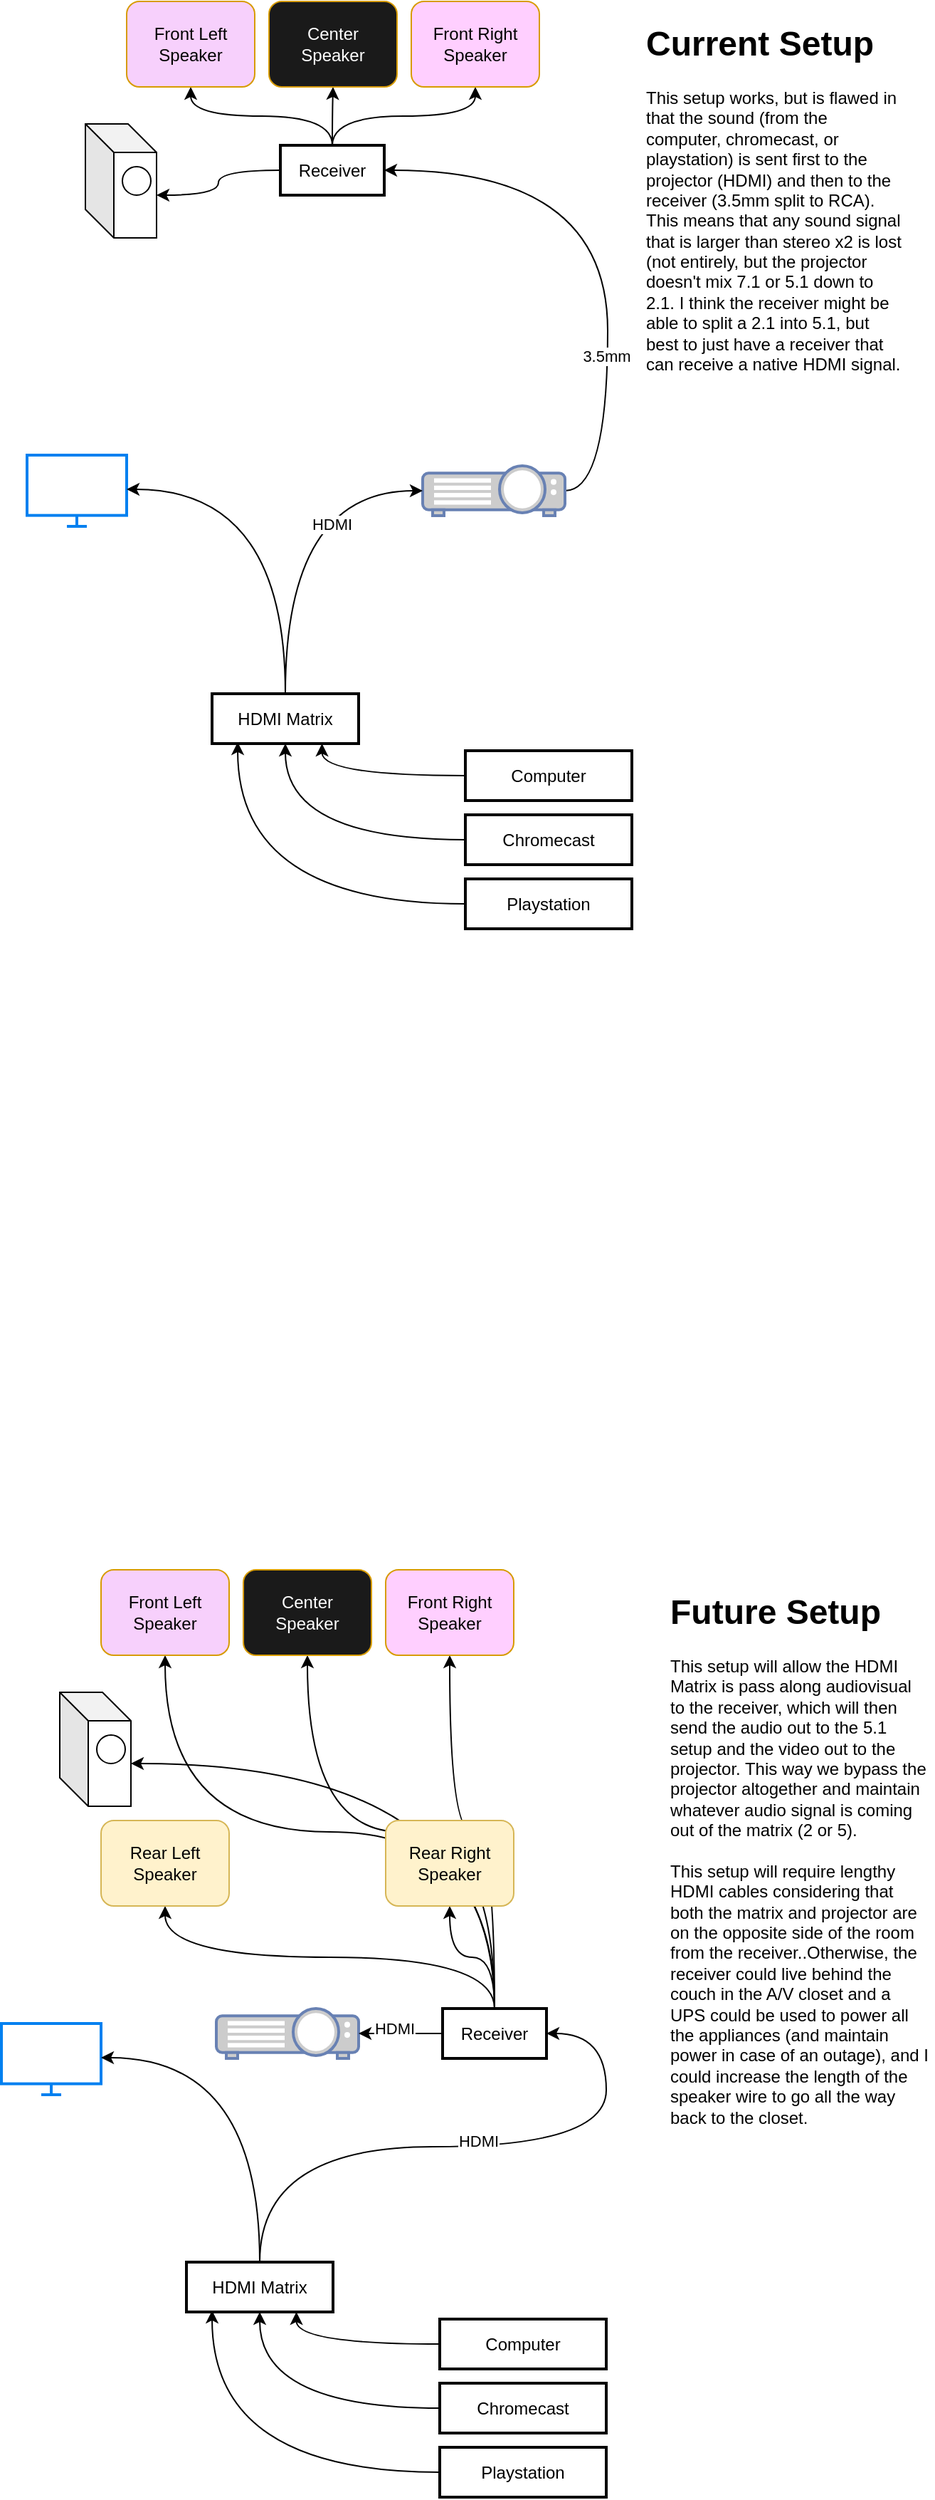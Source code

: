 <mxfile version="22.1.4" type="github">
  <diagram name="Page-1" id="O4MCNGeHvffAUl4Sw91W">
    <mxGraphModel dx="830" dy="1658" grid="1" gridSize="10" guides="1" tooltips="1" connect="1" arrows="1" fold="1" page="1" pageScale="1" pageWidth="850" pageHeight="1100" math="0" shadow="0">
      <root>
        <mxCell id="0" />
        <mxCell id="1" parent="0" />
        <mxCell id="ZQ4kMWdcflTAXWc-kiNd-177" style="edgeStyle=orthogonalEdgeStyle;curved=1;rounded=0;orthogonalLoop=1;jettySize=auto;html=1;exitX=0.5;exitY=0;exitDx=0;exitDy=0;entryX=0;entryY=0;entryDx=50;entryDy=50;entryPerimeter=0;" edge="1" parent="1" source="ZQ4kMWdcflTAXWc-kiNd-136" target="ZQ4kMWdcflTAXWc-kiNd-145">
          <mxGeometry relative="1" as="geometry" />
        </mxCell>
        <mxCell id="2" value="HDMI Matrix " style="whiteSpace=wrap;strokeWidth=2;" parent="1" vertex="1">
          <mxGeometry x="263" y="-390" width="103" height="35" as="geometry" />
        </mxCell>
        <mxCell id="ZQ4kMWdcflTAXWc-kiNd-30" style="edgeStyle=orthogonalEdgeStyle;curved=1;rounded=0;orthogonalLoop=1;jettySize=auto;html=1;entryX=0.5;entryY=1;entryDx=0;entryDy=0;exitX=0.5;exitY=0;exitDx=0;exitDy=0;endArrow=classic;endFill=1;" edge="1" parent="1" source="4" target="ZQ4kMWdcflTAXWc-kiNd-20">
          <mxGeometry relative="1" as="geometry" />
        </mxCell>
        <mxCell id="ZQ4kMWdcflTAXWc-kiNd-31" style="edgeStyle=orthogonalEdgeStyle;curved=1;rounded=0;orthogonalLoop=1;jettySize=auto;html=1;entryX=0.5;entryY=1;entryDx=0;entryDy=0;exitX=0.5;exitY=0;exitDx=0;exitDy=0;endArrow=classic;endFill=1;" edge="1" parent="1" source="4" target="ZQ4kMWdcflTAXWc-kiNd-21">
          <mxGeometry relative="1" as="geometry" />
        </mxCell>
        <mxCell id="ZQ4kMWdcflTAXWc-kiNd-32" style="edgeStyle=orthogonalEdgeStyle;curved=1;rounded=0;orthogonalLoop=1;jettySize=auto;html=1;entryX=0.5;entryY=1;entryDx=0;entryDy=0;endArrow=classic;endFill=1;" edge="1" parent="1" source="4" target="ZQ4kMWdcflTAXWc-kiNd-19">
          <mxGeometry relative="1" as="geometry" />
        </mxCell>
        <mxCell id="4" value="Receiver" style="whiteSpace=wrap;strokeWidth=2;" parent="1" vertex="1">
          <mxGeometry x="311" y="-775" width="73" height="35" as="geometry" />
        </mxCell>
        <mxCell id="ZQ4kMWdcflTAXWc-kiNd-42" style="edgeStyle=orthogonalEdgeStyle;curved=1;rounded=0;orthogonalLoop=1;jettySize=auto;html=1;entryX=0.75;entryY=1;entryDx=0;entryDy=0;endArrow=classic;endFill=1;endSize=6;" edge="1" parent="1" source="5" target="2">
          <mxGeometry relative="1" as="geometry" />
        </mxCell>
        <mxCell id="5" value="Computer" style="whiteSpace=wrap;strokeWidth=2;" parent="1" vertex="1">
          <mxGeometry x="441" y="-350" width="117" height="35" as="geometry" />
        </mxCell>
        <mxCell id="ZQ4kMWdcflTAXWc-kiNd-34" style="edgeStyle=orthogonalEdgeStyle;curved=1;rounded=0;orthogonalLoop=1;jettySize=auto;html=1;entryX=1;entryY=0.5;entryDx=0;entryDy=0;exitX=1;exitY=0.5;exitDx=0;exitDy=0;exitPerimeter=0;endArrow=classic;endFill=1;" edge="1" parent="1" source="ZQ4kMWdcflTAXWc-kiNd-10" target="4">
          <mxGeometry relative="1" as="geometry">
            <Array as="points">
              <mxPoint x="541" y="-532" />
              <mxPoint x="541" y="-757" />
            </Array>
          </mxGeometry>
        </mxCell>
        <mxCell id="ZQ4kMWdcflTAXWc-kiNd-159" value="3.5mm" style="edgeLabel;html=1;align=center;verticalAlign=middle;resizable=0;points=[];" vertex="1" connectable="0" parent="ZQ4kMWdcflTAXWc-kiNd-34">
          <mxGeometry x="-0.395" y="1" relative="1" as="geometry">
            <mxPoint as="offset" />
          </mxGeometry>
        </mxCell>
        <mxCell id="ZQ4kMWdcflTAXWc-kiNd-10" value="" style="fontColor=#0066CC;verticalAlign=top;verticalLabelPosition=bottom;labelPosition=center;align=center;html=1;outlineConnect=0;fillColor=#CCCCCC;strokeColor=#6881B3;gradientColor=none;gradientDirection=north;strokeWidth=2;shape=mxgraph.networks.video_projector;" vertex="1" parent="1">
          <mxGeometry x="411" y="-550" width="100" height="35" as="geometry" />
        </mxCell>
        <mxCell id="ZQ4kMWdcflTAXWc-kiNd-12" value="" style="html=1;verticalLabelPosition=bottom;align=center;labelBackgroundColor=#ffffff;verticalAlign=top;strokeWidth=2;strokeColor=#0080F0;shadow=0;dashed=0;shape=mxgraph.ios7.icons.monitor;" vertex="1" parent="1">
          <mxGeometry x="133" y="-557.5" width="70" height="50" as="geometry" />
        </mxCell>
        <mxCell id="ZQ4kMWdcflTAXWc-kiNd-14" style="edgeStyle=orthogonalEdgeStyle;rounded=0;orthogonalLoop=1;jettySize=auto;html=1;entryX=1;entryY=0.48;entryDx=0;entryDy=0;entryPerimeter=0;curved=1;exitX=0.5;exitY=0;exitDx=0;exitDy=0;endArrow=classic;endFill=1;endSize=6;" edge="1" parent="1" source="2" target="ZQ4kMWdcflTAXWc-kiNd-12">
          <mxGeometry relative="1" as="geometry" />
        </mxCell>
        <mxCell id="ZQ4kMWdcflTAXWc-kiNd-16" style="edgeStyle=orthogonalEdgeStyle;curved=1;rounded=0;orthogonalLoop=1;jettySize=auto;html=1;exitX=0.5;exitY=0;exitDx=0;exitDy=0;entryX=0;entryY=0.5;entryDx=0;entryDy=0;entryPerimeter=0;endArrow=classic;endFill=1;endSize=6;" edge="1" parent="1" source="2" target="ZQ4kMWdcflTAXWc-kiNd-10">
          <mxGeometry relative="1" as="geometry" />
        </mxCell>
        <mxCell id="ZQ4kMWdcflTAXWc-kiNd-160" value="HDMI" style="edgeLabel;html=1;align=center;verticalAlign=middle;resizable=0;points=[];" vertex="1" connectable="0" parent="ZQ4kMWdcflTAXWc-kiNd-16">
          <mxGeometry x="0.466" y="-23" relative="1" as="geometry">
            <mxPoint as="offset" />
          </mxGeometry>
        </mxCell>
        <mxCell id="ZQ4kMWdcflTAXWc-kiNd-24" value="" style="group;fillColor=default;" vertex="1" connectable="0" parent="1">
          <mxGeometry x="174" y="-790" width="50" height="80" as="geometry" />
        </mxCell>
        <mxCell id="ZQ4kMWdcflTAXWc-kiNd-22" value="" style="shape=cube;whiteSpace=wrap;html=1;boundedLbl=1;backgroundOutline=1;darkOpacity=0.05;darkOpacity2=0.1;" vertex="1" parent="ZQ4kMWdcflTAXWc-kiNd-24">
          <mxGeometry width="50" height="80" as="geometry" />
        </mxCell>
        <mxCell id="ZQ4kMWdcflTAXWc-kiNd-23" value="" style="ellipse;whiteSpace=wrap;html=1;" vertex="1" parent="ZQ4kMWdcflTAXWc-kiNd-24">
          <mxGeometry x="26" y="30" width="20" height="20" as="geometry" />
        </mxCell>
        <mxCell id="ZQ4kMWdcflTAXWc-kiNd-21" value="Front Left Speaker" style="rounded=1;whiteSpace=wrap;html=1;fillColor=#f7d0fc;strokeColor=#D79B00;" vertex="1" parent="1">
          <mxGeometry x="203" y="-876" width="90" height="60" as="geometry" />
        </mxCell>
        <mxCell id="ZQ4kMWdcflTAXWc-kiNd-19" value="&lt;div&gt;&lt;font color=&quot;#ffffff&quot;&gt;Center&lt;/font&gt; &lt;br&gt;&lt;/div&gt;&lt;div&gt;&lt;font color=&quot;#ffffff&quot;&gt;Speaker&lt;/font&gt;&lt;/div&gt;" style="rounded=1;whiteSpace=wrap;html=1;fillColor=#1A1A1A;strokeColor=#D79B00;" vertex="1" parent="1">
          <mxGeometry x="303" y="-876" width="90" height="60" as="geometry" />
        </mxCell>
        <mxCell id="ZQ4kMWdcflTAXWc-kiNd-20" value="Front Right Speaker" style="rounded=1;whiteSpace=wrap;html=1;fillColor=#FFCFFF;strokeColor=#D79B00;" vertex="1" parent="1">
          <mxGeometry x="403" y="-876" width="90" height="60" as="geometry" />
        </mxCell>
        <mxCell id="ZQ4kMWdcflTAXWc-kiNd-33" style="edgeStyle=orthogonalEdgeStyle;curved=1;rounded=0;orthogonalLoop=1;jettySize=auto;html=1;entryX=0;entryY=0;entryDx=50;entryDy=50;entryPerimeter=0;endArrow=classic;endFill=1;" edge="1" parent="1" source="4" target="ZQ4kMWdcflTAXWc-kiNd-22">
          <mxGeometry relative="1" as="geometry" />
        </mxCell>
        <mxCell id="ZQ4kMWdcflTAXWc-kiNd-43" style="edgeStyle=orthogonalEdgeStyle;curved=1;rounded=0;orthogonalLoop=1;jettySize=auto;html=1;entryX=0.5;entryY=1;entryDx=0;entryDy=0;endArrow=classic;endFill=1;endSize=6;" edge="1" parent="1" source="ZQ4kMWdcflTAXWc-kiNd-35" target="2">
          <mxGeometry relative="1" as="geometry">
            <mxPoint x="361" y="-370.5" as="targetPoint" />
          </mxGeometry>
        </mxCell>
        <mxCell id="ZQ4kMWdcflTAXWc-kiNd-35" value="Chromecast" style="whiteSpace=wrap;strokeWidth=2;" vertex="1" parent="1">
          <mxGeometry x="441" y="-305" width="117" height="35" as="geometry" />
        </mxCell>
        <mxCell id="ZQ4kMWdcflTAXWc-kiNd-44" style="edgeStyle=orthogonalEdgeStyle;curved=1;rounded=0;orthogonalLoop=1;jettySize=auto;html=1;entryX=0.175;entryY=0.971;entryDx=0;entryDy=0;entryPerimeter=0;endArrow=classic;endFill=1;endSize=6;" edge="1" parent="1" source="ZQ4kMWdcflTAXWc-kiNd-37" target="2">
          <mxGeometry relative="1" as="geometry">
            <mxPoint x="371" y="-370" as="targetPoint" />
          </mxGeometry>
        </mxCell>
        <mxCell id="ZQ4kMWdcflTAXWc-kiNd-37" value="Playstation" style="whiteSpace=wrap;strokeWidth=2;" vertex="1" parent="1">
          <mxGeometry x="441" y="-260" width="117" height="35" as="geometry" />
        </mxCell>
        <mxCell id="ZQ4kMWdcflTAXWc-kiNd-47" value="&lt;h1&gt;Current Setup&lt;br&gt;&lt;/h1&gt;This setup works, but is flawed in that the sound (from the computer, chromecast, or playstation) is sent first to the projector (HDMI) and then to the receiver (3.5mm split to RCA). This means that any sound signal that is larger than stereo x2 is lost (not entirely, but the projector doesn&#39;t mix 7.1 or 5.1 down to 2.1. I think the receiver might be able to split a 2.1 into 5.1, but best to just have a receiver that can receive a native HDMI signal." style="text;html=1;strokeColor=none;fillColor=none;spacing=5;spacingTop=-20;whiteSpace=wrap;overflow=hidden;rounded=0;" vertex="1" parent="1">
          <mxGeometry x="563" y="-866" width="190" height="266" as="geometry" />
        </mxCell>
        <mxCell id="ZQ4kMWdcflTAXWc-kiNd-169" style="edgeStyle=orthogonalEdgeStyle;curved=1;rounded=0;orthogonalLoop=1;jettySize=auto;html=1;exitX=0.5;exitY=0;exitDx=0;exitDy=0;entryX=1;entryY=0.5;entryDx=0;entryDy=0;endArrow=classic;endFill=1;" edge="1" parent="1" source="ZQ4kMWdcflTAXWc-kiNd-130" target="ZQ4kMWdcflTAXWc-kiNd-136">
          <mxGeometry relative="1" as="geometry">
            <Array as="points">
              <mxPoint x="297" y="630" />
              <mxPoint x="540" y="630" />
              <mxPoint x="540" y="551" />
            </Array>
          </mxGeometry>
        </mxCell>
        <mxCell id="ZQ4kMWdcflTAXWc-kiNd-170" value="HDMI" style="edgeLabel;html=1;align=center;verticalAlign=middle;resizable=0;points=[];" vertex="1" connectable="0" parent="ZQ4kMWdcflTAXWc-kiNd-169">
          <mxGeometry x="0.05" y="4" relative="1" as="geometry">
            <mxPoint as="offset" />
          </mxGeometry>
        </mxCell>
        <mxCell id="ZQ4kMWdcflTAXWc-kiNd-130" value="HDMI Matrix " style="whiteSpace=wrap;strokeWidth=2;" vertex="1" parent="1">
          <mxGeometry x="245" y="711" width="103" height="35" as="geometry" />
        </mxCell>
        <mxCell id="ZQ4kMWdcflTAXWc-kiNd-172" style="edgeStyle=orthogonalEdgeStyle;curved=1;rounded=0;orthogonalLoop=1;jettySize=auto;html=1;exitX=0.5;exitY=0;exitDx=0;exitDy=0;entryX=0.5;entryY=1;entryDx=0;entryDy=0;" edge="1" parent="1" source="ZQ4kMWdcflTAXWc-kiNd-136" target="ZQ4kMWdcflTAXWc-kiNd-148">
          <mxGeometry relative="1" as="geometry" />
        </mxCell>
        <mxCell id="ZQ4kMWdcflTAXWc-kiNd-173" style="edgeStyle=orthogonalEdgeStyle;curved=1;rounded=0;orthogonalLoop=1;jettySize=auto;html=1;exitX=0.5;exitY=0;exitDx=0;exitDy=0;entryX=0.5;entryY=1;entryDx=0;entryDy=0;" edge="1" parent="1" source="ZQ4kMWdcflTAXWc-kiNd-136" target="ZQ4kMWdcflTAXWc-kiNd-149">
          <mxGeometry relative="1" as="geometry" />
        </mxCell>
        <mxCell id="ZQ4kMWdcflTAXWc-kiNd-174" style="edgeStyle=orthogonalEdgeStyle;curved=1;rounded=0;orthogonalLoop=1;jettySize=auto;html=1;exitX=0.5;exitY=0;exitDx=0;exitDy=0;entryX=0.5;entryY=1;entryDx=0;entryDy=0;" edge="1" parent="1" source="ZQ4kMWdcflTAXWc-kiNd-136" target="ZQ4kMWdcflTAXWc-kiNd-151">
          <mxGeometry relative="1" as="geometry" />
        </mxCell>
        <mxCell id="ZQ4kMWdcflTAXWc-kiNd-175" style="edgeStyle=orthogonalEdgeStyle;curved=1;rounded=0;orthogonalLoop=1;jettySize=auto;html=1;exitX=0.5;exitY=0;exitDx=0;exitDy=0;entryX=0.5;entryY=1;entryDx=0;entryDy=0;" edge="1" parent="1" source="ZQ4kMWdcflTAXWc-kiNd-136" target="ZQ4kMWdcflTAXWc-kiNd-150">
          <mxGeometry relative="1" as="geometry" />
        </mxCell>
        <mxCell id="ZQ4kMWdcflTAXWc-kiNd-176" style="edgeStyle=orthogonalEdgeStyle;curved=1;rounded=0;orthogonalLoop=1;jettySize=auto;html=1;exitX=0.5;exitY=0;exitDx=0;exitDy=0;entryX=0.5;entryY=1;entryDx=0;entryDy=0;" edge="1" parent="1" source="ZQ4kMWdcflTAXWc-kiNd-136" target="ZQ4kMWdcflTAXWc-kiNd-147">
          <mxGeometry relative="1" as="geometry" />
        </mxCell>
        <mxCell id="ZQ4kMWdcflTAXWc-kiNd-136" value="Receiver" style="whiteSpace=wrap;strokeWidth=2;" vertex="1" parent="1">
          <mxGeometry x="425" y="533" width="73" height="35" as="geometry" />
        </mxCell>
        <mxCell id="ZQ4kMWdcflTAXWc-kiNd-137" style="edgeStyle=orthogonalEdgeStyle;curved=1;rounded=0;orthogonalLoop=1;jettySize=auto;html=1;entryX=0.75;entryY=1;entryDx=0;entryDy=0;endArrow=classic;endFill=1;endSize=6;" edge="1" parent="1" source="ZQ4kMWdcflTAXWc-kiNd-138" target="ZQ4kMWdcflTAXWc-kiNd-130">
          <mxGeometry relative="1" as="geometry" />
        </mxCell>
        <mxCell id="ZQ4kMWdcflTAXWc-kiNd-138" value="Computer" style="whiteSpace=wrap;strokeWidth=2;" vertex="1" parent="1">
          <mxGeometry x="423" y="751" width="117" height="35" as="geometry" />
        </mxCell>
        <mxCell id="ZQ4kMWdcflTAXWc-kiNd-140" value="" style="fontColor=#0066CC;verticalAlign=top;verticalLabelPosition=bottom;labelPosition=center;align=center;html=1;outlineConnect=0;fillColor=#CCCCCC;strokeColor=#6881B3;gradientColor=none;gradientDirection=north;strokeWidth=2;shape=mxgraph.networks.video_projector;" vertex="1" parent="1">
          <mxGeometry x="266" y="533" width="100" height="35" as="geometry" />
        </mxCell>
        <mxCell id="ZQ4kMWdcflTAXWc-kiNd-141" value="" style="html=1;verticalLabelPosition=bottom;align=center;labelBackgroundColor=#ffffff;verticalAlign=top;strokeWidth=2;strokeColor=#0080F0;shadow=0;dashed=0;shape=mxgraph.ios7.icons.monitor;" vertex="1" parent="1">
          <mxGeometry x="115" y="543.5" width="70" height="50" as="geometry" />
        </mxCell>
        <mxCell id="ZQ4kMWdcflTAXWc-kiNd-142" style="edgeStyle=orthogonalEdgeStyle;rounded=0;orthogonalLoop=1;jettySize=auto;html=1;entryX=1;entryY=0.48;entryDx=0;entryDy=0;entryPerimeter=0;curved=1;exitX=0.5;exitY=0;exitDx=0;exitDy=0;endArrow=classic;endFill=1;endSize=6;" edge="1" parent="1" source="ZQ4kMWdcflTAXWc-kiNd-130" target="ZQ4kMWdcflTAXWc-kiNd-141">
          <mxGeometry relative="1" as="geometry" />
        </mxCell>
        <mxCell id="ZQ4kMWdcflTAXWc-kiNd-144" value="" style="group;fillColor=default;" vertex="1" connectable="0" parent="1">
          <mxGeometry x="156" y="311" width="50" height="80" as="geometry" />
        </mxCell>
        <mxCell id="ZQ4kMWdcflTAXWc-kiNd-145" value="" style="shape=cube;whiteSpace=wrap;html=1;boundedLbl=1;backgroundOutline=1;darkOpacity=0.05;darkOpacity2=0.1;" vertex="1" parent="ZQ4kMWdcflTAXWc-kiNd-144">
          <mxGeometry width="50" height="80" as="geometry" />
        </mxCell>
        <mxCell id="ZQ4kMWdcflTAXWc-kiNd-146" value="" style="ellipse;whiteSpace=wrap;html=1;" vertex="1" parent="ZQ4kMWdcflTAXWc-kiNd-144">
          <mxGeometry x="26" y="30" width="20" height="20" as="geometry" />
        </mxCell>
        <mxCell id="ZQ4kMWdcflTAXWc-kiNd-147" value="Front Left Speaker" style="rounded=1;whiteSpace=wrap;html=1;fillColor=#f7d0fc;strokeColor=#D79B00;" vertex="1" parent="1">
          <mxGeometry x="185" y="225" width="90" height="60" as="geometry" />
        </mxCell>
        <mxCell id="ZQ4kMWdcflTAXWc-kiNd-148" value="Rear Right Speaker" style="rounded=1;whiteSpace=wrap;html=1;fillColor=#fff2cc;strokeColor=#d6b656;" vertex="1" parent="1">
          <mxGeometry x="385" y="401" width="90" height="60" as="geometry" />
        </mxCell>
        <mxCell id="ZQ4kMWdcflTAXWc-kiNd-149" value="Rear Left Speaker" style="rounded=1;whiteSpace=wrap;html=1;fillColor=#fff2cc;strokeColor=#d6b656;" vertex="1" parent="1">
          <mxGeometry x="185" y="401" width="90" height="60" as="geometry" />
        </mxCell>
        <mxCell id="ZQ4kMWdcflTAXWc-kiNd-150" value="&lt;div&gt;&lt;font color=&quot;#ffffff&quot;&gt;Center&lt;/font&gt; &lt;br&gt;&lt;/div&gt;&lt;div&gt;&lt;font color=&quot;#ffffff&quot;&gt;Speaker&lt;/font&gt;&lt;/div&gt;" style="rounded=1;whiteSpace=wrap;html=1;fillColor=#1A1A1A;strokeColor=#D79B00;" vertex="1" parent="1">
          <mxGeometry x="285" y="225" width="90" height="60" as="geometry" />
        </mxCell>
        <mxCell id="ZQ4kMWdcflTAXWc-kiNd-151" value="Front Right Speaker" style="rounded=1;whiteSpace=wrap;html=1;fillColor=#FFCFFF;strokeColor=#D79B00;" vertex="1" parent="1">
          <mxGeometry x="385" y="225" width="90" height="60" as="geometry" />
        </mxCell>
        <mxCell id="ZQ4kMWdcflTAXWc-kiNd-153" style="edgeStyle=orthogonalEdgeStyle;curved=1;rounded=0;orthogonalLoop=1;jettySize=auto;html=1;entryX=0.5;entryY=1;entryDx=0;entryDy=0;endArrow=classic;endFill=1;endSize=6;" edge="1" parent="1" source="ZQ4kMWdcflTAXWc-kiNd-154" target="ZQ4kMWdcflTAXWc-kiNd-130">
          <mxGeometry relative="1" as="geometry">
            <mxPoint x="343" y="730.5" as="targetPoint" />
          </mxGeometry>
        </mxCell>
        <mxCell id="ZQ4kMWdcflTAXWc-kiNd-154" value="Chromecast" style="whiteSpace=wrap;strokeWidth=2;" vertex="1" parent="1">
          <mxGeometry x="423" y="796" width="117" height="35" as="geometry" />
        </mxCell>
        <mxCell id="ZQ4kMWdcflTAXWc-kiNd-155" style="edgeStyle=orthogonalEdgeStyle;curved=1;rounded=0;orthogonalLoop=1;jettySize=auto;html=1;entryX=0.175;entryY=0.971;entryDx=0;entryDy=0;entryPerimeter=0;endArrow=classic;endFill=1;endSize=6;" edge="1" parent="1" source="ZQ4kMWdcflTAXWc-kiNd-156" target="ZQ4kMWdcflTAXWc-kiNd-130">
          <mxGeometry relative="1" as="geometry">
            <mxPoint x="353" y="731" as="targetPoint" />
          </mxGeometry>
        </mxCell>
        <mxCell id="ZQ4kMWdcflTAXWc-kiNd-156" value="Playstation" style="whiteSpace=wrap;strokeWidth=2;" vertex="1" parent="1">
          <mxGeometry x="423" y="841" width="117" height="35" as="geometry" />
        </mxCell>
        <UserObject label="&lt;h1&gt;Future Setup&lt;br&gt;&lt;/h1&gt;&lt;div&gt;This setup will allow the HDMI Matrix is pass along audiovisual to the receiver, which will then send the audio out to the 5.1 setup and the video out to the projector. This way we bypass the projector altogether and maintain whatever audio signal is coming out of the matrix (2 or 5). &lt;br&gt;&lt;/div&gt;&lt;div&gt;&lt;br&gt;&lt;/div&gt;&lt;div&gt;This setup will require lengthy HDMI cables considering that both the matrix and projector are on the opposite side of the room from the receiver..Otherwise, the receiver could live behind the couch in the A/V closet and a UPS could be used to power all the appliances (and maintain power in case of an outage), and I could increase the length of the speaker wire to go all the way back to the closet.&lt;br&gt;&lt;/div&gt;" link="https://www.nytimes.com/wirecutter/reviews/best-uninterruptible-power-supply-ups/" linkTarget="_blank" id="ZQ4kMWdcflTAXWc-kiNd-157">
          <mxCell style="text;html=1;strokeColor=none;fillColor=none;spacing=5;spacingTop=-20;whiteSpace=wrap;overflow=hidden;rounded=0;" vertex="1" parent="1">
            <mxGeometry x="580" y="235" width="190" height="395" as="geometry" />
          </mxCell>
        </UserObject>
        <mxCell id="ZQ4kMWdcflTAXWc-kiNd-167" style="edgeStyle=orthogonalEdgeStyle;curved=1;rounded=0;orthogonalLoop=1;jettySize=auto;html=1;exitX=0;exitY=0.5;exitDx=0;exitDy=0;entryX=1;entryY=0.5;entryDx=0;entryDy=0;entryPerimeter=0;endArrow=classic;endFill=1;" edge="1" parent="1" source="ZQ4kMWdcflTAXWc-kiNd-136" target="ZQ4kMWdcflTAXWc-kiNd-140">
          <mxGeometry relative="1" as="geometry" />
        </mxCell>
        <mxCell id="ZQ4kMWdcflTAXWc-kiNd-168" value="HDMI" style="edgeLabel;html=1;align=center;verticalAlign=middle;resizable=0;points=[];" vertex="1" connectable="0" parent="ZQ4kMWdcflTAXWc-kiNd-167">
          <mxGeometry x="0.158" y="-4" relative="1" as="geometry">
            <mxPoint as="offset" />
          </mxGeometry>
        </mxCell>
      </root>
    </mxGraphModel>
  </diagram>
</mxfile>
